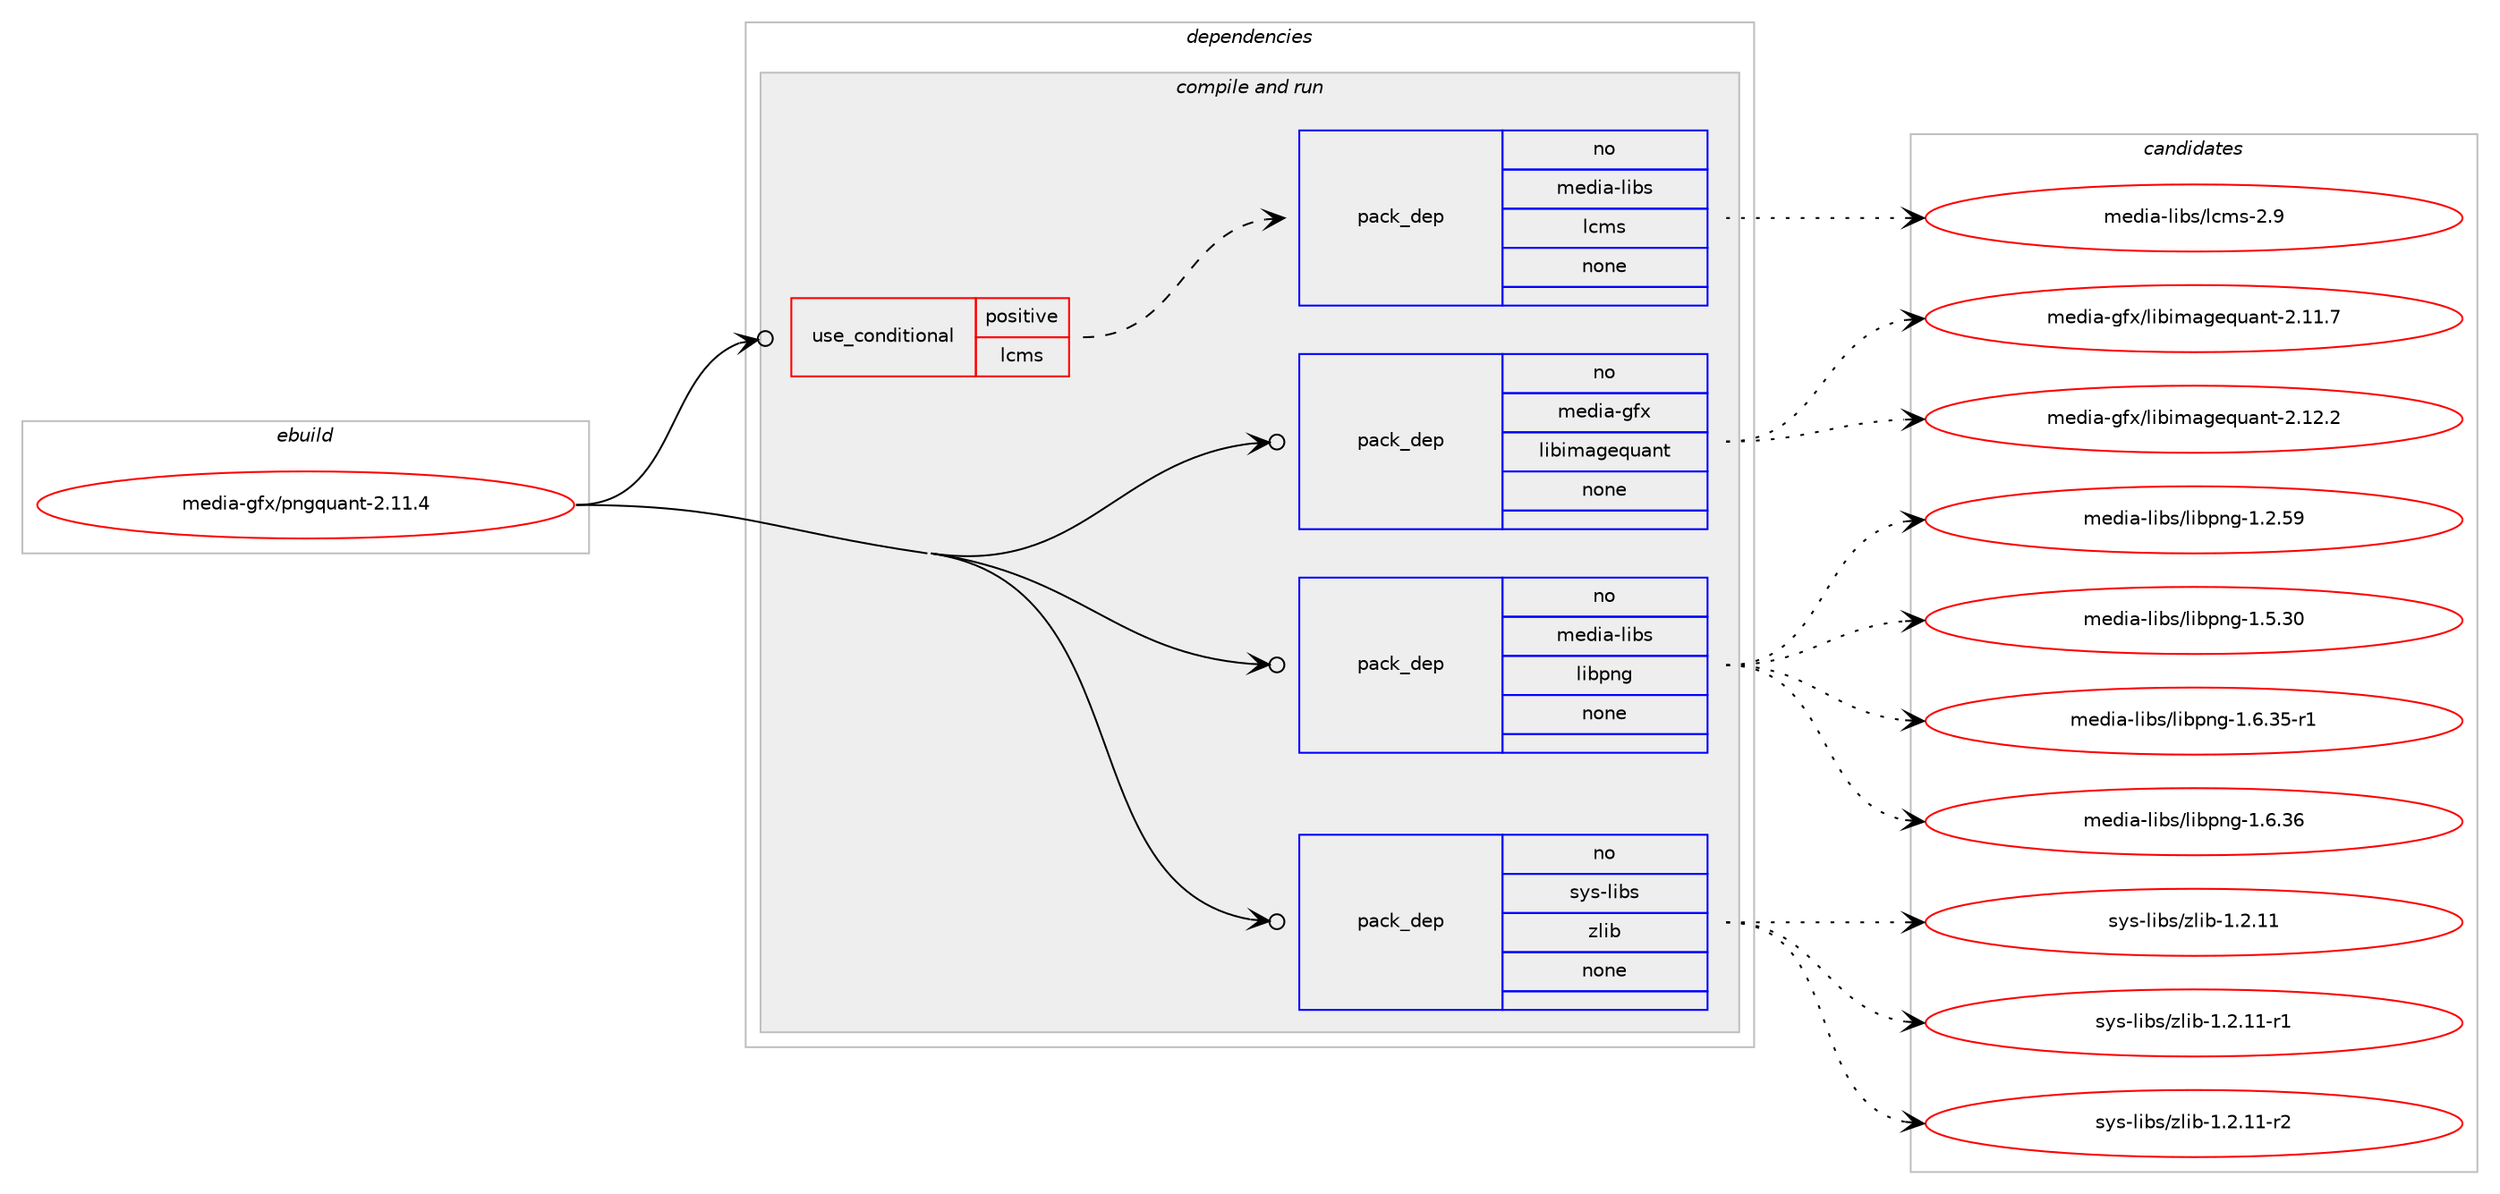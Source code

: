 digraph prolog {

# *************
# Graph options
# *************

newrank=true;
concentrate=true;
compound=true;
graph [rankdir=LR,fontname=Helvetica,fontsize=10,ranksep=1.5];#, ranksep=2.5, nodesep=0.2];
edge  [arrowhead=vee];
node  [fontname=Helvetica,fontsize=10];

# **********
# The ebuild
# **********

subgraph cluster_leftcol {
color=gray;
rank=same;
label=<<i>ebuild</i>>;
id [label="media-gfx/pngquant-2.11.4", color=red, width=4, href="../media-gfx/pngquant-2.11.4.svg"];
}

# ****************
# The dependencies
# ****************

subgraph cluster_midcol {
color=gray;
label=<<i>dependencies</i>>;
subgraph cluster_compile {
fillcolor="#eeeeee";
style=filled;
label=<<i>compile</i>>;
}
subgraph cluster_compileandrun {
fillcolor="#eeeeee";
style=filled;
label=<<i>compile and run</i>>;
subgraph cond433209 {
dependency1607202 [label=<<TABLE BORDER="0" CELLBORDER="1" CELLSPACING="0" CELLPADDING="4"><TR><TD ROWSPAN="3" CELLPADDING="10">use_conditional</TD></TR><TR><TD>positive</TD></TR><TR><TD>lcms</TD></TR></TABLE>>, shape=none, color=red];
subgraph pack1148375 {
dependency1607203 [label=<<TABLE BORDER="0" CELLBORDER="1" CELLSPACING="0" CELLPADDING="4" WIDTH="220"><TR><TD ROWSPAN="6" CELLPADDING="30">pack_dep</TD></TR><TR><TD WIDTH="110">no</TD></TR><TR><TD>media-libs</TD></TR><TR><TD>lcms</TD></TR><TR><TD>none</TD></TR><TR><TD></TD></TR></TABLE>>, shape=none, color=blue];
}
dependency1607202:e -> dependency1607203:w [weight=20,style="dashed",arrowhead="vee"];
}
id:e -> dependency1607202:w [weight=20,style="solid",arrowhead="odotvee"];
subgraph pack1148376 {
dependency1607204 [label=<<TABLE BORDER="0" CELLBORDER="1" CELLSPACING="0" CELLPADDING="4" WIDTH="220"><TR><TD ROWSPAN="6" CELLPADDING="30">pack_dep</TD></TR><TR><TD WIDTH="110">no</TD></TR><TR><TD>media-gfx</TD></TR><TR><TD>libimagequant</TD></TR><TR><TD>none</TD></TR><TR><TD></TD></TR></TABLE>>, shape=none, color=blue];
}
id:e -> dependency1607204:w [weight=20,style="solid",arrowhead="odotvee"];
subgraph pack1148377 {
dependency1607205 [label=<<TABLE BORDER="0" CELLBORDER="1" CELLSPACING="0" CELLPADDING="4" WIDTH="220"><TR><TD ROWSPAN="6" CELLPADDING="30">pack_dep</TD></TR><TR><TD WIDTH="110">no</TD></TR><TR><TD>media-libs</TD></TR><TR><TD>libpng</TD></TR><TR><TD>none</TD></TR><TR><TD></TD></TR></TABLE>>, shape=none, color=blue];
}
id:e -> dependency1607205:w [weight=20,style="solid",arrowhead="odotvee"];
subgraph pack1148378 {
dependency1607206 [label=<<TABLE BORDER="0" CELLBORDER="1" CELLSPACING="0" CELLPADDING="4" WIDTH="220"><TR><TD ROWSPAN="6" CELLPADDING="30">pack_dep</TD></TR><TR><TD WIDTH="110">no</TD></TR><TR><TD>sys-libs</TD></TR><TR><TD>zlib</TD></TR><TR><TD>none</TD></TR><TR><TD></TD></TR></TABLE>>, shape=none, color=blue];
}
id:e -> dependency1607206:w [weight=20,style="solid",arrowhead="odotvee"];
}
subgraph cluster_run {
fillcolor="#eeeeee";
style=filled;
label=<<i>run</i>>;
}
}

# **************
# The candidates
# **************

subgraph cluster_choices {
rank=same;
color=gray;
label=<<i>candidates</i>>;

subgraph choice1148375 {
color=black;
nodesep=1;
choice109101100105974510810598115471089910911545504657 [label="media-libs/lcms-2.9", color=red, width=4,href="../media-libs/lcms-2.9.svg"];
dependency1607203:e -> choice109101100105974510810598115471089910911545504657:w [style=dotted,weight="100"];
}
subgraph choice1148376 {
color=black;
nodesep=1;
choice10910110010597451031021204710810598105109971031011131179711011645504649494655 [label="media-gfx/libimagequant-2.11.7", color=red, width=4,href="../media-gfx/libimagequant-2.11.7.svg"];
choice10910110010597451031021204710810598105109971031011131179711011645504649504650 [label="media-gfx/libimagequant-2.12.2", color=red, width=4,href="../media-gfx/libimagequant-2.12.2.svg"];
dependency1607204:e -> choice10910110010597451031021204710810598105109971031011131179711011645504649494655:w [style=dotted,weight="100"];
dependency1607204:e -> choice10910110010597451031021204710810598105109971031011131179711011645504649504650:w [style=dotted,weight="100"];
}
subgraph choice1148377 {
color=black;
nodesep=1;
choice109101100105974510810598115471081059811211010345494650465357 [label="media-libs/libpng-1.2.59", color=red, width=4,href="../media-libs/libpng-1.2.59.svg"];
choice109101100105974510810598115471081059811211010345494653465148 [label="media-libs/libpng-1.5.30", color=red, width=4,href="../media-libs/libpng-1.5.30.svg"];
choice1091011001059745108105981154710810598112110103454946544651534511449 [label="media-libs/libpng-1.6.35-r1", color=red, width=4,href="../media-libs/libpng-1.6.35-r1.svg"];
choice109101100105974510810598115471081059811211010345494654465154 [label="media-libs/libpng-1.6.36", color=red, width=4,href="../media-libs/libpng-1.6.36.svg"];
dependency1607205:e -> choice109101100105974510810598115471081059811211010345494650465357:w [style=dotted,weight="100"];
dependency1607205:e -> choice109101100105974510810598115471081059811211010345494653465148:w [style=dotted,weight="100"];
dependency1607205:e -> choice1091011001059745108105981154710810598112110103454946544651534511449:w [style=dotted,weight="100"];
dependency1607205:e -> choice109101100105974510810598115471081059811211010345494654465154:w [style=dotted,weight="100"];
}
subgraph choice1148378 {
color=black;
nodesep=1;
choice1151211154510810598115471221081059845494650464949 [label="sys-libs/zlib-1.2.11", color=red, width=4,href="../sys-libs/zlib-1.2.11.svg"];
choice11512111545108105981154712210810598454946504649494511449 [label="sys-libs/zlib-1.2.11-r1", color=red, width=4,href="../sys-libs/zlib-1.2.11-r1.svg"];
choice11512111545108105981154712210810598454946504649494511450 [label="sys-libs/zlib-1.2.11-r2", color=red, width=4,href="../sys-libs/zlib-1.2.11-r2.svg"];
dependency1607206:e -> choice1151211154510810598115471221081059845494650464949:w [style=dotted,weight="100"];
dependency1607206:e -> choice11512111545108105981154712210810598454946504649494511449:w [style=dotted,weight="100"];
dependency1607206:e -> choice11512111545108105981154712210810598454946504649494511450:w [style=dotted,weight="100"];
}
}

}
